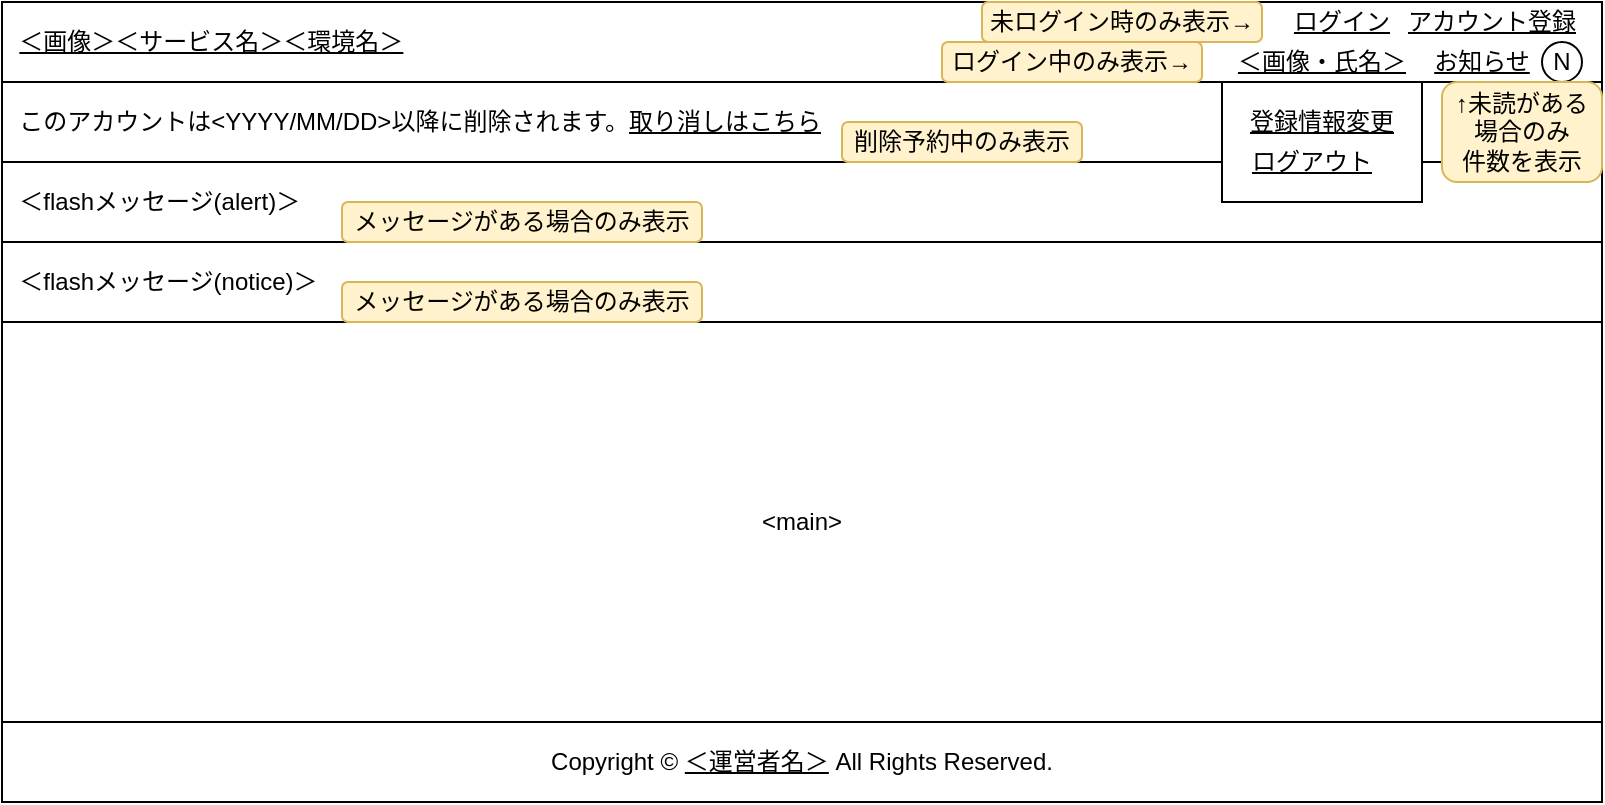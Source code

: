 <mxfile version="15.4.0" type="device"><diagram id="ev6V0wZ0uEntHl58aHKQ" name="ページ1"><mxGraphModel dx="1106" dy="770" grid="1" gridSize="10" guides="1" tooltips="1" connect="1" arrows="1" fold="1" page="1" pageScale="1" pageWidth="827" pageHeight="1169" math="0" shadow="0"><root><mxCell id="0"/><mxCell id="1" parent="0"/><mxCell id="eEmrhwQsju5IuYwnkTfO-1" value="&amp;nbsp; &lt;u&gt;＜画像＞＜サービス名＞＜環境名＞&lt;/u&gt;" style="rounded=0;whiteSpace=wrap;html=1;fillColor=none;align=left;" parent="1" vertex="1"><mxGeometry width="800" height="40" as="geometry"/></mxCell><mxCell id="eEmrhwQsju5IuYwnkTfO-3" value="ログイン" style="text;html=1;strokeColor=none;fillColor=none;align=center;verticalAlign=middle;whiteSpace=wrap;rounded=0;fontStyle=4" parent="1" vertex="1"><mxGeometry x="640" width="60" height="20" as="geometry"/></mxCell><mxCell id="eEmrhwQsju5IuYwnkTfO-4" value="アカウント登録" style="text;html=1;strokeColor=none;fillColor=none;align=center;verticalAlign=middle;whiteSpace=wrap;rounded=0;fontStyle=4" parent="1" vertex="1"><mxGeometry x="700" width="90" height="20" as="geometry"/></mxCell><mxCell id="eEmrhwQsju5IuYwnkTfO-10" value="&amp;lt;main&amp;gt;" style="rounded=0;whiteSpace=wrap;html=1;fillColor=none;" parent="1" vertex="1"><mxGeometry y="160" width="800" height="200" as="geometry"/></mxCell><mxCell id="eEmrhwQsju5IuYwnkTfO-11" value="&lt;span&gt;Copyright ©&amp;nbsp;&lt;/span&gt;&lt;u&gt;＜運営者名＞&lt;/u&gt;&lt;span&gt;&amp;nbsp;All Rights Reserved.&lt;/span&gt;" style="rounded=0;whiteSpace=wrap;html=1;fillColor=none;" parent="1" vertex="1"><mxGeometry y="360" width="800" height="40" as="geometry"/></mxCell><mxCell id="eEmrhwQsju5IuYwnkTfO-13" value="&amp;nbsp; このアカウントは&amp;lt;YYYY/MM/DD&amp;gt;以降に削除されます。&lt;u&gt;取り消しはこちら&lt;/u&gt;" style="rounded=0;whiteSpace=wrap;html=1;fillColor=none;align=left;" parent="1" vertex="1"><mxGeometry y="40" width="800" height="40" as="geometry"/></mxCell><mxCell id="eEmrhwQsju5IuYwnkTfO-14" value="&amp;nbsp; ＜flashメッセージ(alert)＞" style="rounded=0;whiteSpace=wrap;html=1;fillColor=none;align=left;" parent="1" vertex="1"><mxGeometry y="80" width="800" height="40" as="geometry"/></mxCell><mxCell id="eEmrhwQsju5IuYwnkTfO-15" value="&amp;nbsp; ＜flashメッセージ(notice)＞" style="rounded=0;whiteSpace=wrap;html=1;fillColor=none;align=left;" parent="1" vertex="1"><mxGeometry y="120" width="800" height="40" as="geometry"/></mxCell><mxCell id="41CZgRsUk3jZ6MbAaWK0-1" value="未ログイン時のみ表示→" style="rounded=1;whiteSpace=wrap;html=1;fillColor=#fff2cc;strokeColor=#d6b656;" parent="1" vertex="1"><mxGeometry x="490" width="140" height="20" as="geometry"/></mxCell><mxCell id="41CZgRsUk3jZ6MbAaWK0-2" value="ログイン中のみ表示→" style="rounded=1;whiteSpace=wrap;html=1;fillColor=#fff2cc;strokeColor=#d6b656;" parent="1" vertex="1"><mxGeometry x="470" y="20" width="130" height="20" as="geometry"/></mxCell><mxCell id="41CZgRsUk3jZ6MbAaWK0-4" value="削除予約中のみ表示" style="rounded=1;whiteSpace=wrap;html=1;fillColor=#fff2cc;strokeColor=#d6b656;" parent="1" vertex="1"><mxGeometry x="420" y="60" width="120" height="20" as="geometry"/></mxCell><mxCell id="41CZgRsUk3jZ6MbAaWK0-5" value="メッセージがある場合のみ表示" style="rounded=1;whiteSpace=wrap;html=1;fillColor=#fff2cc;strokeColor=#d6b656;" parent="1" vertex="1"><mxGeometry x="170" y="100" width="180" height="20" as="geometry"/></mxCell><mxCell id="41CZgRsUk3jZ6MbAaWK0-6" value="メッセージがある場合のみ表示" style="rounded=1;whiteSpace=wrap;html=1;fillColor=#fff2cc;strokeColor=#d6b656;" parent="1" vertex="1"><mxGeometry x="170" y="140" width="180" height="20" as="geometry"/></mxCell><mxCell id="QxSPcefgsHSg7jBmvYxi-1" value="お知らせ" style="text;html=1;strokeColor=none;fillColor=none;align=center;verticalAlign=middle;whiteSpace=wrap;rounded=0;fontStyle=4" parent="1" vertex="1"><mxGeometry x="710" y="20" width="60" height="20" as="geometry"/></mxCell><mxCell id="QxSPcefgsHSg7jBmvYxi-4" value="＜画像・氏名＞" style="text;html=1;align=center;verticalAlign=middle;whiteSpace=wrap;rounded=0;fontStyle=4" parent="1" vertex="1"><mxGeometry x="610" y="20" width="100" height="20" as="geometry"/></mxCell><mxCell id="QxSPcefgsHSg7jBmvYxi-6" value="" style="rounded=0;whiteSpace=wrap;html=1;" parent="1" vertex="1"><mxGeometry x="610" y="40" width="100" height="60" as="geometry"/></mxCell><mxCell id="QxSPcefgsHSg7jBmvYxi-7" value="ログアウト" style="text;html=1;strokeColor=none;fillColor=none;align=center;verticalAlign=middle;whiteSpace=wrap;rounded=0;fontStyle=4" parent="1" vertex="1"><mxGeometry x="620" y="70" width="70" height="20" as="geometry"/></mxCell><mxCell id="QxSPcefgsHSg7jBmvYxi-8" value="登録情報変更" style="text;html=1;strokeColor=none;fillColor=none;align=center;verticalAlign=middle;whiteSpace=wrap;rounded=0;fontStyle=4" parent="1" vertex="1"><mxGeometry x="620" y="50" width="80" height="20" as="geometry"/></mxCell><mxCell id="_guzan_lXBW1z0lEmGQb-2" value="N" style="ellipse;whiteSpace=wrap;html=1;aspect=fixed;" parent="1" vertex="1"><mxGeometry x="770" y="20" width="20" height="20" as="geometry"/></mxCell><mxCell id="EcOUqNS72xgkG7_3Za5m-1" value="↑未読がある&lt;br&gt;場合のみ&lt;br&gt;件数を表示" style="rounded=1;whiteSpace=wrap;html=1;fillColor=#fff2cc;strokeColor=#d6b656;" vertex="1" parent="1"><mxGeometry x="720" y="40" width="80" height="50" as="geometry"/></mxCell></root></mxGraphModel></diagram></mxfile>